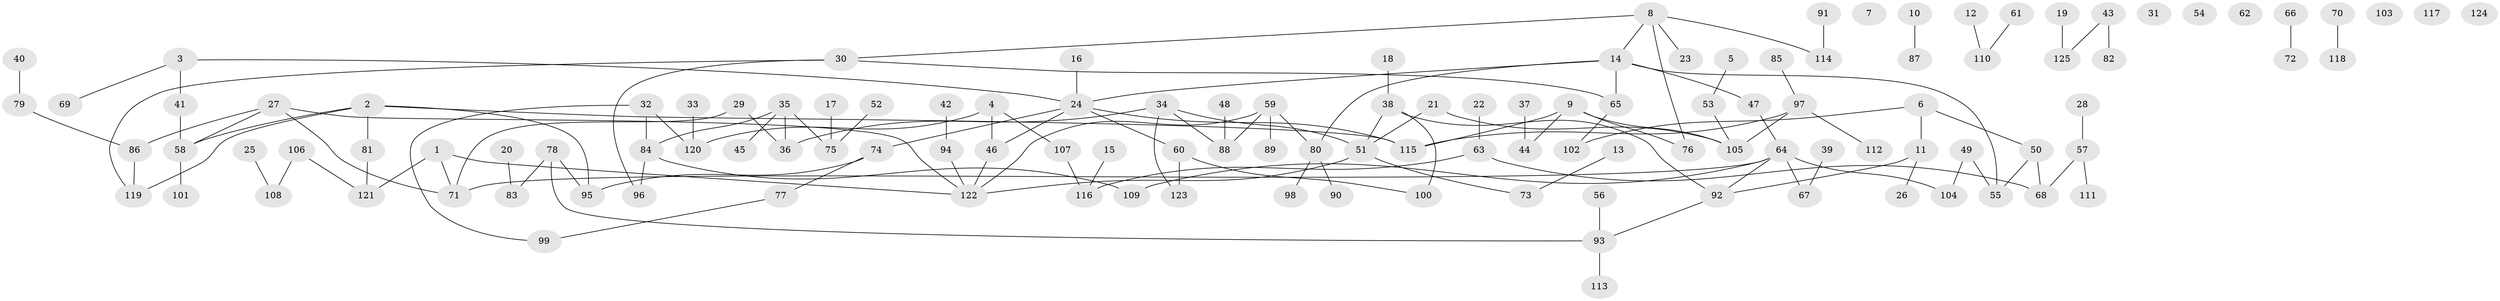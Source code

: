 // Generated by graph-tools (version 1.1) at 2025/25/03/09/25 03:25:19]
// undirected, 125 vertices, 139 edges
graph export_dot {
graph [start="1"]
  node [color=gray90,style=filled];
  1;
  2;
  3;
  4;
  5;
  6;
  7;
  8;
  9;
  10;
  11;
  12;
  13;
  14;
  15;
  16;
  17;
  18;
  19;
  20;
  21;
  22;
  23;
  24;
  25;
  26;
  27;
  28;
  29;
  30;
  31;
  32;
  33;
  34;
  35;
  36;
  37;
  38;
  39;
  40;
  41;
  42;
  43;
  44;
  45;
  46;
  47;
  48;
  49;
  50;
  51;
  52;
  53;
  54;
  55;
  56;
  57;
  58;
  59;
  60;
  61;
  62;
  63;
  64;
  65;
  66;
  67;
  68;
  69;
  70;
  71;
  72;
  73;
  74;
  75;
  76;
  77;
  78;
  79;
  80;
  81;
  82;
  83;
  84;
  85;
  86;
  87;
  88;
  89;
  90;
  91;
  92;
  93;
  94;
  95;
  96;
  97;
  98;
  99;
  100;
  101;
  102;
  103;
  104;
  105;
  106;
  107;
  108;
  109;
  110;
  111;
  112;
  113;
  114;
  115;
  116;
  117;
  118;
  119;
  120;
  121;
  122;
  123;
  124;
  125;
  1 -- 71;
  1 -- 121;
  1 -- 122;
  2 -- 58;
  2 -- 81;
  2 -- 95;
  2 -- 115;
  2 -- 119;
  3 -- 24;
  3 -- 41;
  3 -- 69;
  4 -- 46;
  4 -- 107;
  4 -- 120;
  5 -- 53;
  6 -- 11;
  6 -- 50;
  6 -- 102;
  8 -- 14;
  8 -- 23;
  8 -- 30;
  8 -- 76;
  8 -- 114;
  9 -- 44;
  9 -- 76;
  9 -- 105;
  9 -- 115;
  10 -- 87;
  11 -- 26;
  11 -- 92;
  12 -- 110;
  13 -- 73;
  14 -- 24;
  14 -- 47;
  14 -- 55;
  14 -- 65;
  14 -- 80;
  15 -- 116;
  16 -- 24;
  17 -- 75;
  18 -- 38;
  19 -- 125;
  20 -- 83;
  21 -- 51;
  21 -- 105;
  22 -- 63;
  24 -- 46;
  24 -- 60;
  24 -- 74;
  24 -- 115;
  25 -- 108;
  27 -- 58;
  27 -- 71;
  27 -- 86;
  27 -- 122;
  28 -- 57;
  29 -- 36;
  29 -- 71;
  30 -- 65;
  30 -- 96;
  30 -- 119;
  32 -- 84;
  32 -- 99;
  32 -- 120;
  33 -- 120;
  34 -- 36;
  34 -- 51;
  34 -- 88;
  34 -- 123;
  35 -- 36;
  35 -- 45;
  35 -- 75;
  35 -- 84;
  37 -- 44;
  38 -- 51;
  38 -- 92;
  38 -- 100;
  39 -- 67;
  40 -- 79;
  41 -- 58;
  42 -- 94;
  43 -- 82;
  43 -- 125;
  46 -- 122;
  47 -- 64;
  48 -- 88;
  49 -- 55;
  49 -- 104;
  50 -- 55;
  50 -- 68;
  51 -- 73;
  51 -- 122;
  52 -- 75;
  53 -- 105;
  56 -- 93;
  57 -- 68;
  57 -- 111;
  58 -- 101;
  59 -- 80;
  59 -- 88;
  59 -- 89;
  59 -- 122;
  60 -- 100;
  60 -- 123;
  61 -- 110;
  63 -- 68;
  63 -- 116;
  64 -- 67;
  64 -- 71;
  64 -- 92;
  64 -- 104;
  64 -- 109;
  65 -- 102;
  66 -- 72;
  70 -- 118;
  74 -- 77;
  74 -- 95;
  77 -- 99;
  78 -- 83;
  78 -- 93;
  78 -- 95;
  79 -- 86;
  80 -- 90;
  80 -- 98;
  81 -- 121;
  84 -- 96;
  84 -- 109;
  85 -- 97;
  86 -- 119;
  91 -- 114;
  92 -- 93;
  93 -- 113;
  94 -- 122;
  97 -- 105;
  97 -- 112;
  97 -- 115;
  106 -- 108;
  106 -- 121;
  107 -- 116;
}

